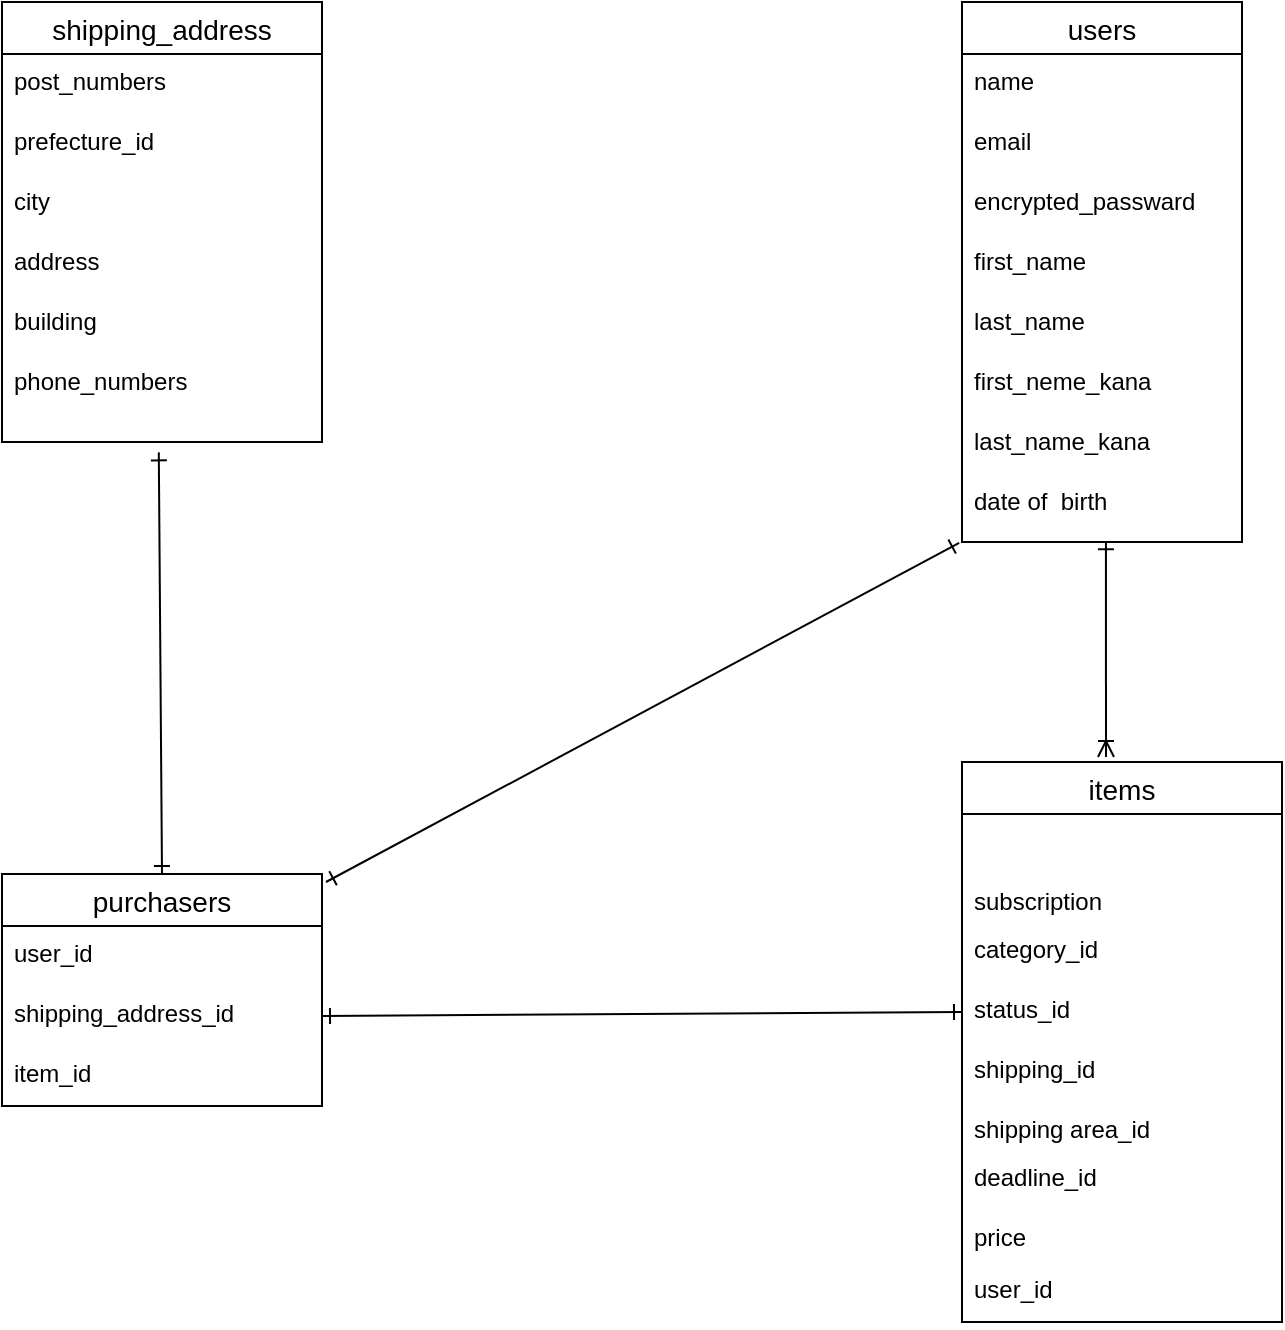 <mxfile version="13.10.0" type="embed">
    <diagram id="_KtXSvSr_DWek77E6mFb" name="Page-1">
        <mxGraphModel dx="1931" dy="841" grid="1" gridSize="10" guides="1" tooltips="1" connect="1" arrows="1" fold="1" page="1" pageScale="1" pageWidth="850" pageHeight="1100" math="0" shadow="0">
            <root>
                <mxCell id="0"/>
                <mxCell id="1" parent="0"/>
                <mxCell id="2" value="purchasers" style="swimlane;fontStyle=0;childLayout=stackLayout;horizontal=1;startSize=26;horizontalStack=0;resizeParent=1;resizeParentMax=0;resizeLast=0;collapsible=1;marginBottom=0;align=center;fontSize=14;" parent="1" vertex="1">
                    <mxGeometry x="80" y="596" width="160" height="116" as="geometry"/>
                </mxCell>
                <mxCell id="44" value="user_id" style="text;strokeColor=none;fillColor=none;spacingLeft=4;spacingRight=4;overflow=hidden;rotatable=0;points=[[0,0.5],[1,0.5]];portConstraint=eastwest;fontSize=12;" parent="2" vertex="1">
                    <mxGeometry y="26" width="160" height="30" as="geometry"/>
                </mxCell>
                <mxCell id="45" value="shipping_address_id" style="text;strokeColor=none;fillColor=none;spacingLeft=4;spacingRight=4;overflow=hidden;rotatable=0;points=[[0,0.5],[1,0.5]];portConstraint=eastwest;fontSize=12;" parent="2" vertex="1">
                    <mxGeometry y="56" width="160" height="30" as="geometry"/>
                </mxCell>
                <mxCell id="46" value="item_id" style="text;strokeColor=none;fillColor=none;spacingLeft=4;spacingRight=4;overflow=hidden;rotatable=0;points=[[0,0.5],[1,0.5]];portConstraint=eastwest;fontSize=12;" parent="2" vertex="1">
                    <mxGeometry y="86" width="160" height="30" as="geometry"/>
                </mxCell>
                <mxCell id="6" value="users" style="swimlane;fontStyle=0;childLayout=stackLayout;horizontal=1;startSize=26;horizontalStack=0;resizeParent=1;resizeParentMax=0;resizeLast=0;collapsible=1;marginBottom=0;align=center;fontSize=14;" parent="1" vertex="1">
                    <mxGeometry x="560" y="160" width="140" height="270" as="geometry"/>
                </mxCell>
                <mxCell id="7" value="name" style="text;strokeColor=none;fillColor=none;spacingLeft=4;spacingRight=4;overflow=hidden;rotatable=0;points=[[0,0.5],[1,0.5]];portConstraint=eastwest;fontSize=12;" parent="6" vertex="1">
                    <mxGeometry y="26" width="140" height="30" as="geometry"/>
                </mxCell>
                <mxCell id="8" value="email" style="text;strokeColor=none;fillColor=none;spacingLeft=4;spacingRight=4;overflow=hidden;rotatable=0;points=[[0,0.5],[1,0.5]];portConstraint=eastwest;fontSize=12;" parent="6" vertex="1">
                    <mxGeometry y="56" width="140" height="30" as="geometry"/>
                </mxCell>
                <mxCell id="9" value="encrypted_passward" style="text;strokeColor=none;fillColor=none;spacingLeft=4;spacingRight=4;overflow=hidden;rotatable=0;points=[[0,0.5],[1,0.5]];portConstraint=eastwest;fontSize=12;" parent="6" vertex="1">
                    <mxGeometry y="86" width="140" height="30" as="geometry"/>
                </mxCell>
                <mxCell id="16" value="first_name" style="text;strokeColor=none;fillColor=none;spacingLeft=4;spacingRight=4;overflow=hidden;rotatable=0;points=[[0,0.5],[1,0.5]];portConstraint=eastwest;fontSize=12;" parent="6" vertex="1">
                    <mxGeometry y="116" width="140" height="30" as="geometry"/>
                </mxCell>
                <mxCell id="15" value="last_name" style="text;strokeColor=none;fillColor=none;spacingLeft=4;spacingRight=4;overflow=hidden;rotatable=0;points=[[0,0.5],[1,0.5]];portConstraint=eastwest;fontSize=12;" parent="6" vertex="1">
                    <mxGeometry y="146" width="140" height="30" as="geometry"/>
                </mxCell>
                <mxCell id="14" value="first_neme_kana" style="text;strokeColor=none;fillColor=none;spacingLeft=4;spacingRight=4;overflow=hidden;rotatable=0;points=[[0,0.5],[1,0.5]];portConstraint=eastwest;fontSize=12;" parent="6" vertex="1">
                    <mxGeometry y="176" width="140" height="30" as="geometry"/>
                </mxCell>
                <mxCell id="19" value="last_name_kana" style="text;strokeColor=none;fillColor=none;spacingLeft=4;spacingRight=4;overflow=hidden;rotatable=0;points=[[0,0.5],[1,0.5]];portConstraint=eastwest;fontSize=12;" parent="6" vertex="1">
                    <mxGeometry y="206" width="140" height="30" as="geometry"/>
                </mxCell>
                <mxCell id="17" value="date of  birth" style="text;strokeColor=none;fillColor=none;spacingLeft=4;spacingRight=4;overflow=hidden;rotatable=0;points=[[0,0.5],[1,0.5]];portConstraint=eastwest;fontSize=12;" parent="6" vertex="1">
                    <mxGeometry y="236" width="140" height="34" as="geometry"/>
                </mxCell>
                <mxCell id="10" value="items" style="swimlane;fontStyle=0;childLayout=stackLayout;horizontal=1;startSize=26;horizontalStack=0;resizeParent=1;resizeParentMax=0;resizeLast=0;collapsible=1;marginBottom=0;align=center;fontSize=14;" parent="1" vertex="1">
                    <mxGeometry x="560" y="540" width="160" height="280" as="geometry"/>
                </mxCell>
                <mxCell id="13" value="subscription" style="text;strokeColor=none;fillColor=none;spacingLeft=4;spacingRight=4;overflow=hidden;rotatable=0;points=[[0,0.5],[1,0.5]];portConstraint=eastwest;fontSize=12;" parent="1" vertex="1">
                    <mxGeometry x="560" y="596" width="160" height="30" as="geometry"/>
                </mxCell>
                <mxCell id="29" value="category_id" style="text;strokeColor=none;fillColor=none;spacingLeft=4;spacingRight=4;overflow=hidden;rotatable=0;points=[[0,0.5],[1,0.5]];portConstraint=eastwest;fontSize=12;" parent="1" vertex="1">
                    <mxGeometry x="560" y="620" width="160" height="30" as="geometry"/>
                </mxCell>
                <mxCell id="30" value="status_id" style="text;strokeColor=none;fillColor=none;spacingLeft=4;spacingRight=4;overflow=hidden;rotatable=0;points=[[0,0.5],[1,0.5]];portConstraint=eastwest;fontSize=12;" parent="1" vertex="1">
                    <mxGeometry x="560" y="650" width="160" height="30" as="geometry"/>
                </mxCell>
                <mxCell id="31" value="shipping_id" style="text;strokeColor=none;fillColor=none;spacingLeft=4;spacingRight=4;overflow=hidden;rotatable=0;points=[[0,0.5],[1,0.5]];portConstraint=eastwest;fontSize=12;" parent="1" vertex="1">
                    <mxGeometry x="560" y="680" width="160" height="30" as="geometry"/>
                </mxCell>
                <mxCell id="32" value="shipping area_id" style="text;strokeColor=none;fillColor=none;spacingLeft=4;spacingRight=4;overflow=hidden;rotatable=0;points=[[0,0.5],[1,0.5]];portConstraint=eastwest;fontSize=12;" parent="1" vertex="1">
                    <mxGeometry x="560" y="710" width="160" height="30" as="geometry"/>
                </mxCell>
                <mxCell id="33" value="deadline_id" style="text;strokeColor=none;fillColor=none;spacingLeft=4;spacingRight=4;overflow=hidden;rotatable=0;points=[[0,0.5],[1,0.5]];portConstraint=eastwest;fontSize=12;" parent="1" vertex="1">
                    <mxGeometry x="560" y="734" width="160" height="30" as="geometry"/>
                </mxCell>
                <mxCell id="34" value="price" style="text;strokeColor=none;fillColor=none;spacingLeft=4;spacingRight=4;overflow=hidden;rotatable=0;points=[[0,0.5],[1,0.5]];portConstraint=eastwest;fontSize=12;" parent="1" vertex="1">
                    <mxGeometry x="560" y="764" width="160" height="30" as="geometry"/>
                </mxCell>
                <mxCell id="35" value="user_id" style="text;strokeColor=none;fillColor=none;spacingLeft=4;spacingRight=4;overflow=hidden;rotatable=0;points=[[0,0.5],[1,0.5]];portConstraint=eastwest;fontSize=12;" parent="1" vertex="1">
                    <mxGeometry x="560" y="790" width="160" height="30" as="geometry"/>
                </mxCell>
                <mxCell id="48" value="" style="endArrow=ERone;html=1;rounded=0;startArrow=ERone;startFill=0;endFill=0;exitX=0.5;exitY=0;exitDx=0;exitDy=0;entryX=0.49;entryY=1.118;entryDx=0;entryDy=0;entryPerimeter=0;" parent="1" source="2" target="62" edge="1">
                    <mxGeometry relative="1" as="geometry">
                        <mxPoint x="170" y="520" as="sourcePoint"/>
                        <mxPoint x="230" y="400" as="targetPoint"/>
                    </mxGeometry>
                </mxCell>
                <mxCell id="52" value="" style="endArrow=ERoneToMany;html=1;rounded=0;entryX=0.45;entryY=-0.009;entryDx=0;entryDy=0;exitX=0.514;exitY=0.988;exitDx=0;exitDy=0;exitPerimeter=0;startArrow=ERone;startFill=0;endFill=0;entryPerimeter=0;" parent="1" source="17" target="10" edge="1">
                    <mxGeometry relative="1" as="geometry">
                        <mxPoint x="330" y="480" as="sourcePoint"/>
                        <mxPoint x="490" y="480" as="targetPoint"/>
                    </mxGeometry>
                </mxCell>
                <mxCell id="54" value="" style="endArrow=ERone;html=1;rounded=0;entryX=0;entryY=0.5;entryDx=0;entryDy=0;startArrow=ERone;startFill=0;endFill=0;exitX=1;exitY=0.5;exitDx=0;exitDy=0;" parent="1" target="30" edge="1" source="45">
                    <mxGeometry relative="1" as="geometry">
                        <mxPoint x="239" y="695" as="sourcePoint"/>
                        <mxPoint x="400" y="460" as="targetPoint"/>
                    </mxGeometry>
                </mxCell>
                <mxCell id="59" value="shipping_address" style="swimlane;fontStyle=0;childLayout=stackLayout;horizontal=1;startSize=26;horizontalStack=0;resizeParent=1;resizeParentMax=0;resizeLast=0;collapsible=1;marginBottom=0;align=center;fontSize=14;" parent="1" vertex="1">
                    <mxGeometry x="80" y="160" width="160" height="220" as="geometry"/>
                </mxCell>
                <mxCell id="60" value="post_numbers" style="text;strokeColor=none;fillColor=none;spacingLeft=4;spacingRight=4;overflow=hidden;rotatable=0;points=[[0,0.5],[1,0.5]];portConstraint=eastwest;fontSize=12;" parent="59" vertex="1">
                    <mxGeometry y="26" width="160" height="30" as="geometry"/>
                </mxCell>
                <mxCell id="61" value="prefecture_id" style="text;strokeColor=none;fillColor=none;spacingLeft=4;spacingRight=4;overflow=hidden;rotatable=0;points=[[0,0.5],[1,0.5]];portConstraint=eastwest;fontSize=12;" parent="59" vertex="1">
                    <mxGeometry y="56" width="160" height="30" as="geometry"/>
                </mxCell>
                <mxCell id="63" value="city" style="text;strokeColor=none;fillColor=none;spacingLeft=4;spacingRight=4;overflow=hidden;rotatable=0;points=[[0,0.5],[1,0.5]];portConstraint=eastwest;fontSize=12;" parent="59" vertex="1">
                    <mxGeometry y="86" width="160" height="30" as="geometry"/>
                </mxCell>
                <mxCell id="66" value="address" style="text;strokeColor=none;fillColor=none;spacingLeft=4;spacingRight=4;overflow=hidden;rotatable=0;points=[[0,0.5],[1,0.5]];portConstraint=eastwest;fontSize=12;" parent="59" vertex="1">
                    <mxGeometry y="116" width="160" height="30" as="geometry"/>
                </mxCell>
                <mxCell id="65" value="building" style="text;strokeColor=none;fillColor=none;spacingLeft=4;spacingRight=4;overflow=hidden;rotatable=0;points=[[0,0.5],[1,0.5]];portConstraint=eastwest;fontSize=12;" parent="59" vertex="1">
                    <mxGeometry y="146" width="160" height="30" as="geometry"/>
                </mxCell>
                <mxCell id="62" value="phone_numbers" style="text;strokeColor=none;fillColor=none;spacingLeft=4;spacingRight=4;overflow=hidden;rotatable=0;points=[[0,0.5],[1,0.5]];portConstraint=eastwest;fontSize=12;" parent="59" vertex="1">
                    <mxGeometry y="176" width="160" height="44" as="geometry"/>
                </mxCell>
                <mxCell id="67" value="" style="endArrow=ERone;html=1;rounded=0;startArrow=ERone;startFill=0;endFill=0;entryX=-0.01;entryY=1.012;entryDx=0;entryDy=0;entryPerimeter=0;" parent="1" target="17" edge="1">
                    <mxGeometry relative="1" as="geometry">
                        <mxPoint x="242" y="600" as="sourcePoint"/>
                        <mxPoint x="240.0" y="385.192" as="targetPoint"/>
                    </mxGeometry>
                </mxCell>
            </root>
        </mxGraphModel>
    </diagram>
</mxfile>